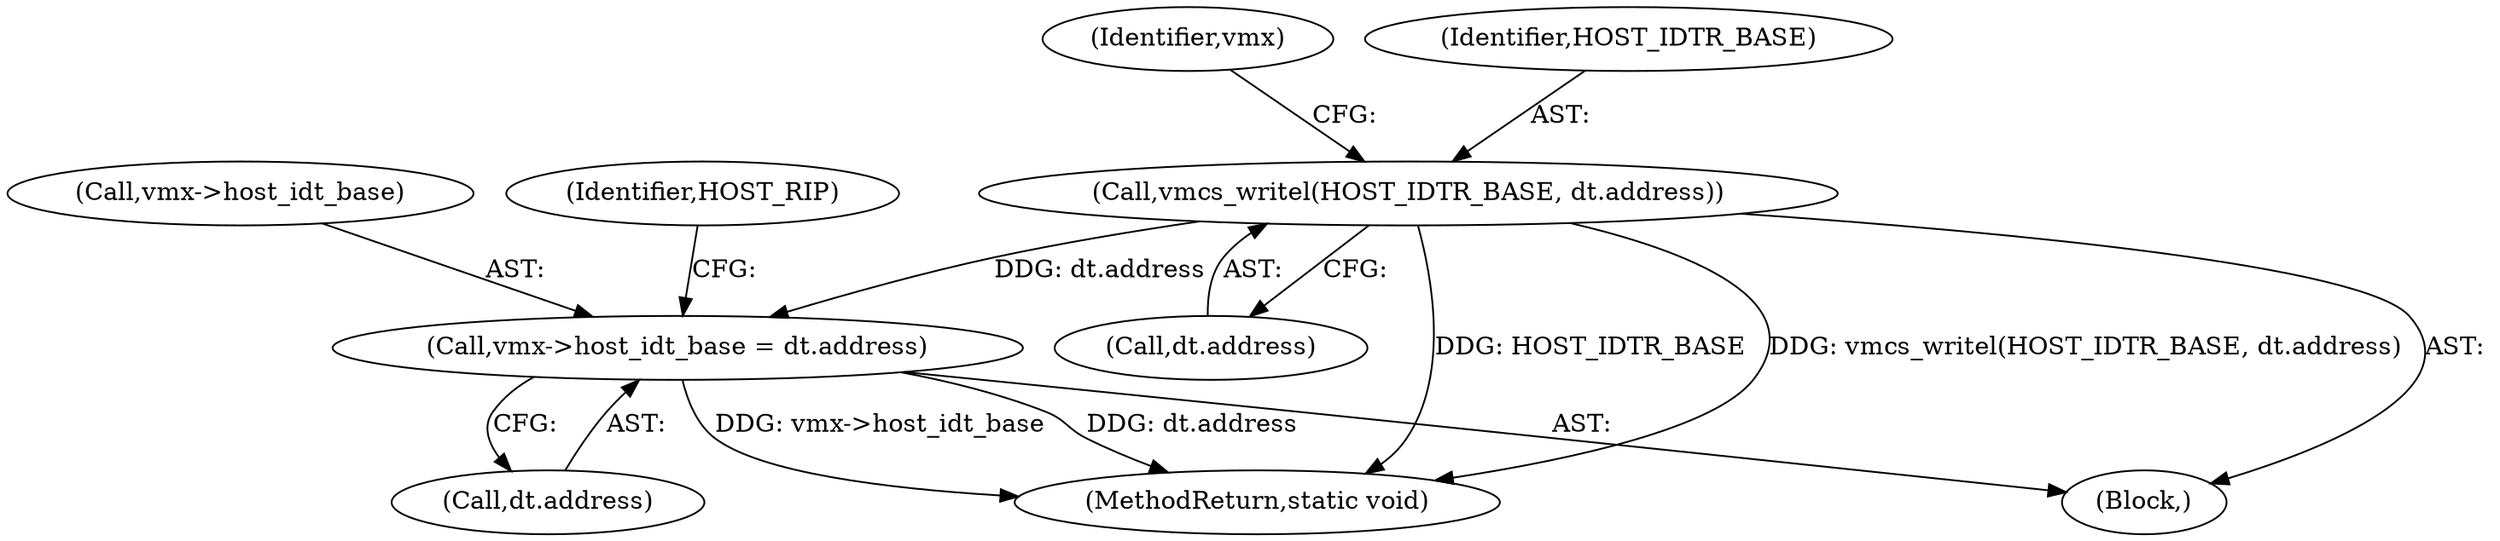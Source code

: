 digraph "0_linux_d974baa398f34393db76be45f7d4d04fbdbb4a0a@API" {
"1000162" [label="(Call,vmcs_writel(HOST_IDTR_BASE, dt.address))"];
"1000167" [label="(Call,vmx->host_idt_base = dt.address)"];
"1000162" [label="(Call,vmcs_writel(HOST_IDTR_BASE, dt.address))"];
"1000167" [label="(Call,vmx->host_idt_base = dt.address)"];
"1000168" [label="(Call,vmx->host_idt_base)"];
"1000171" [label="(Call,dt.address)"];
"1000164" [label="(Call,dt.address)"];
"1000169" [label="(Identifier,vmx)"];
"1000115" [label="(Block,)"];
"1000175" [label="(Identifier,HOST_RIP)"];
"1000163" [label="(Identifier,HOST_IDTR_BASE)"];
"1000210" [label="(MethodReturn,static void)"];
"1000162" -> "1000115"  [label="AST: "];
"1000162" -> "1000164"  [label="CFG: "];
"1000163" -> "1000162"  [label="AST: "];
"1000164" -> "1000162"  [label="AST: "];
"1000169" -> "1000162"  [label="CFG: "];
"1000162" -> "1000210"  [label="DDG: HOST_IDTR_BASE"];
"1000162" -> "1000210"  [label="DDG: vmcs_writel(HOST_IDTR_BASE, dt.address)"];
"1000162" -> "1000167"  [label="DDG: dt.address"];
"1000167" -> "1000115"  [label="AST: "];
"1000167" -> "1000171"  [label="CFG: "];
"1000168" -> "1000167"  [label="AST: "];
"1000171" -> "1000167"  [label="AST: "];
"1000175" -> "1000167"  [label="CFG: "];
"1000167" -> "1000210"  [label="DDG: vmx->host_idt_base"];
"1000167" -> "1000210"  [label="DDG: dt.address"];
}
